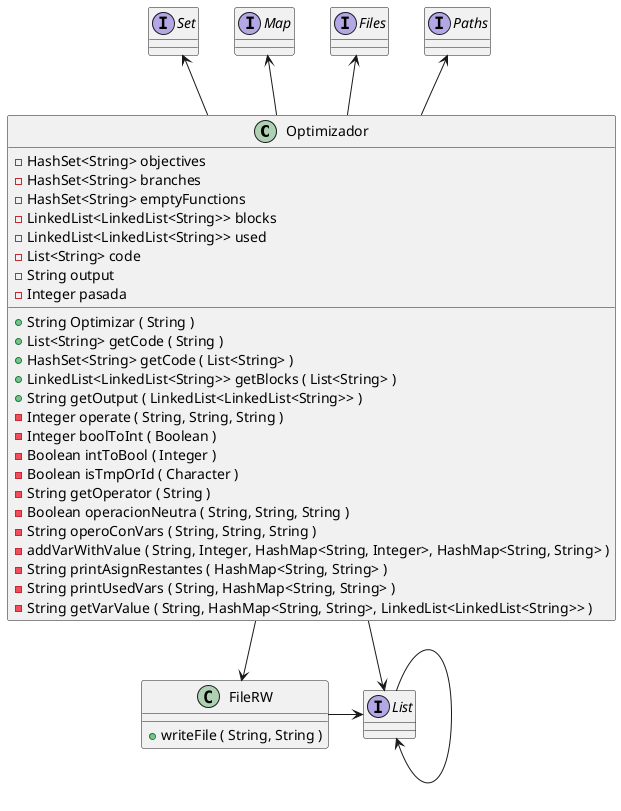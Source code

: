 @startuml Optimizador

class Optimizador {
    - HashSet<String> objectives
    - HashSet<String> branches
    - HashSet<String> emptyFunctions
    - LinkedList<LinkedList<String>> blocks
    - LinkedList<LinkedList<String>> used
    - List<String> code
    - String output
    - Integer pasada
    + String Optimizar ( String )
    + List<String> getCode ( String )
    + HashSet<String> getCode ( List<String> )
    + LinkedList<LinkedList<String>> getBlocks ( List<String> )
    + String getOutput ( LinkedList<LinkedList<String>> )
    - Integer operate ( String, String, String )
    - Integer boolToInt ( Boolean )
    - Boolean intToBool ( Integer )
    - Boolean isTmpOrId ( Character )
    - String getOperator ( String )
    - Boolean operacionNeutra ( String, String, String )
    - String operoConVars ( String, String, String )
    - addVarWithValue ( String, Integer, HashMap<String, Integer>, HashMap<String, String> )
    - String printAsignRestantes ( HashMap<String, String> )
    - String printUsedVars ( String, HashMap<String, String> )
    - String getVarValue ( String, HashMap<String, String>, LinkedList<LinkedList<String>> )
}

class FileRW {
    + writeFile ( String, String )
}

interface Set

interface Map

interface Files

interface Paths

interface List

FileRW -> List

Optimizador -> FileRW
Optimizador --> List

Map <-- Optimizador
Set <-- Optimizador
Files <-- Optimizador
Paths <-- Optimizador

List -> List

@enduml
